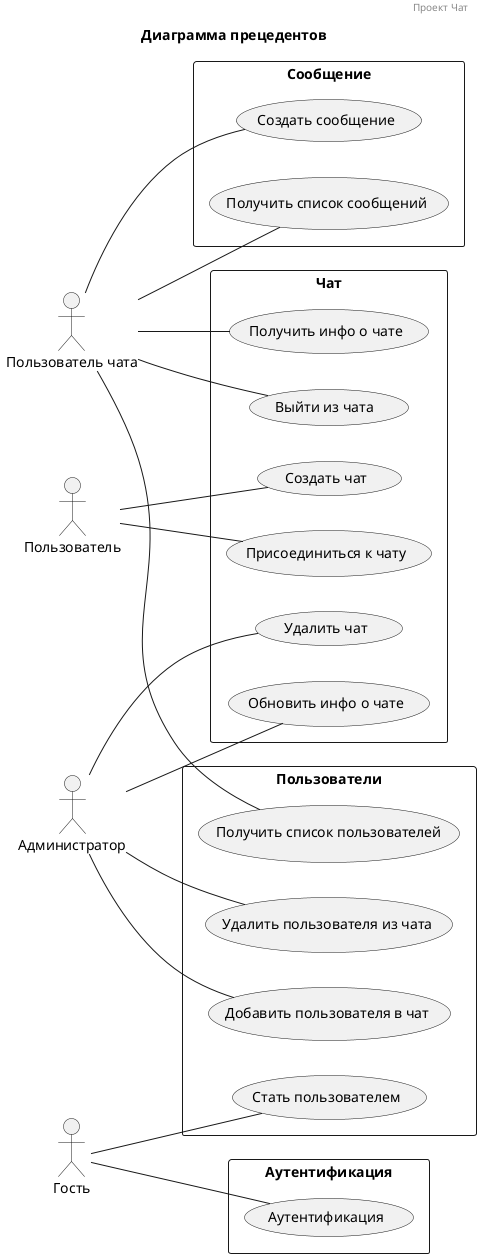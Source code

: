 @startuml

header Проект Чат
title Диаграмма прецедентов

left to right direction

rectangle "Аутентификация"{
    usecase "Аутентификация" as auth
}

rectangle "Чат" {
  usecase "Создать чат" as create_chat
  usecase "Присоединиться к чату" as join_to_chat
  usecase "Получить инфо о чате" as get_chat_info
  usecase "Обновить инфо о чате" as update_chat_info
  usecase "Удалить чат" as delete_chat
  usecase "Выйти из чата " as leave_chat
}

rectangle "Сообщение" {
  usecase "Создать сообщение" as create_message
  usecase "Получить список сообщений" as get_list_messages
}

rectangle "Пользователи" {
  usecase "Стать пользователем" as create_user
  usecase "Добавить пользователя в чат" as add_user_to_chat
  usecase "Удалить пользователя из чата" as delete_user_from_chat
  usecase "Получить список пользователей" as get_users_list

}

actor "Пользователь" as user
user -- create_chat
user -- join_to_chat


actor "Пользователь чата" as userch
userch -- get_chat_info
userch -- leave_chat
userch -- get_users_list
userch -- create_message
userch -- get_list_messages

actor "Администратор" as admin
admin -- add_user_to_chat
admin -- delete_user_from_chat
admin -- update_chat_info
admin -- delete_chat



actor "Гость" as guest
guest -- auth
guest -- create_user

@enduml